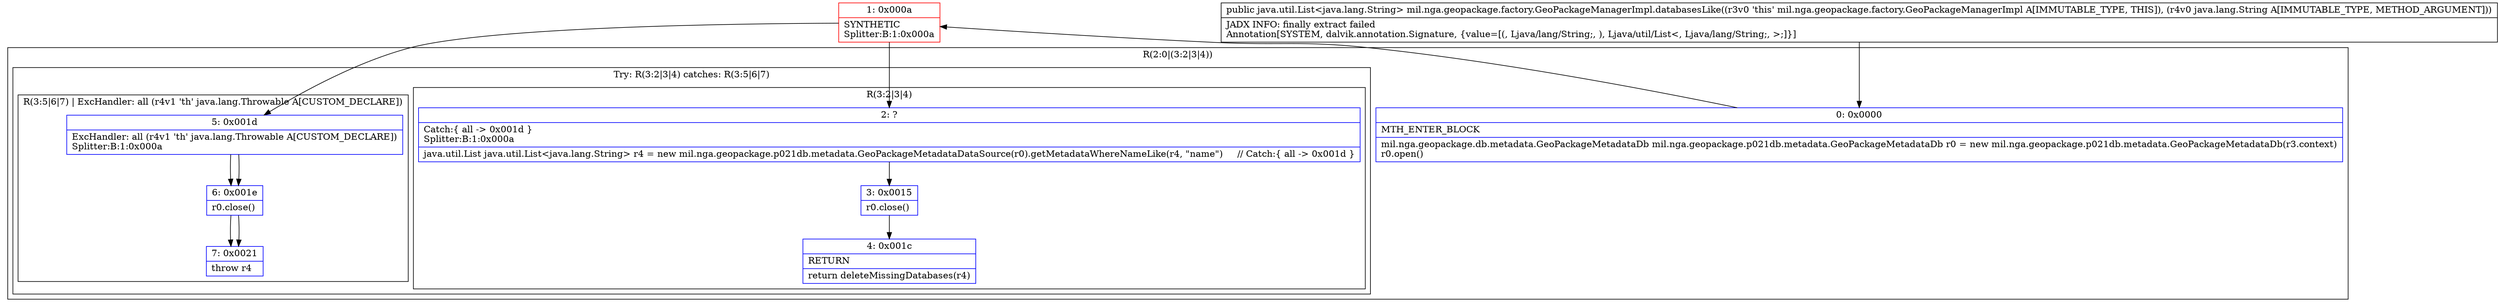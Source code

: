 digraph "CFG formil.nga.geopackage.factory.GeoPackageManagerImpl.databasesLike(Ljava\/lang\/String;)Ljava\/util\/List;" {
subgraph cluster_Region_529974968 {
label = "R(2:0|(3:2|3|4))";
node [shape=record,color=blue];
Node_0 [shape=record,label="{0\:\ 0x0000|MTH_ENTER_BLOCK\l|mil.nga.geopackage.db.metadata.GeoPackageMetadataDb mil.nga.geopackage.p021db.metadata.GeoPackageMetadataDb r0 = new mil.nga.geopackage.p021db.metadata.GeoPackageMetadataDb(r3.context)\lr0.open()\l}"];
subgraph cluster_TryCatchRegion_1838016059 {
label = "Try: R(3:2|3|4) catches: R(3:5|6|7)";
node [shape=record,color=blue];
subgraph cluster_Region_2136232319 {
label = "R(3:2|3|4)";
node [shape=record,color=blue];
Node_2 [shape=record,label="{2\:\ ?|Catch:\{ all \-\> 0x001d \}\lSplitter:B:1:0x000a\l|java.util.List java.util.List\<java.lang.String\> r4 = new mil.nga.geopackage.p021db.metadata.GeoPackageMetadataDataSource(r0).getMetadataWhereNameLike(r4, \"name\")     \/\/ Catch:\{ all \-\> 0x001d \}\l}"];
Node_3 [shape=record,label="{3\:\ 0x0015|r0.close()\l}"];
Node_4 [shape=record,label="{4\:\ 0x001c|RETURN\l|return deleteMissingDatabases(r4)\l}"];
}
subgraph cluster_Region_1607369516 {
label = "R(3:5|6|7) | ExcHandler: all (r4v1 'th' java.lang.Throwable A[CUSTOM_DECLARE])\l";
node [shape=record,color=blue];
Node_5 [shape=record,label="{5\:\ 0x001d|ExcHandler: all (r4v1 'th' java.lang.Throwable A[CUSTOM_DECLARE])\lSplitter:B:1:0x000a\l}"];
Node_6 [shape=record,label="{6\:\ 0x001e|r0.close()\l}"];
Node_7 [shape=record,label="{7\:\ 0x0021|throw r4\l}"];
}
}
}
subgraph cluster_Region_1607369516 {
label = "R(3:5|6|7) | ExcHandler: all (r4v1 'th' java.lang.Throwable A[CUSTOM_DECLARE])\l";
node [shape=record,color=blue];
Node_5 [shape=record,label="{5\:\ 0x001d|ExcHandler: all (r4v1 'th' java.lang.Throwable A[CUSTOM_DECLARE])\lSplitter:B:1:0x000a\l}"];
Node_6 [shape=record,label="{6\:\ 0x001e|r0.close()\l}"];
Node_7 [shape=record,label="{7\:\ 0x0021|throw r4\l}"];
}
Node_1 [shape=record,color=red,label="{1\:\ 0x000a|SYNTHETIC\lSplitter:B:1:0x000a\l}"];
MethodNode[shape=record,label="{public java.util.List\<java.lang.String\> mil.nga.geopackage.factory.GeoPackageManagerImpl.databasesLike((r3v0 'this' mil.nga.geopackage.factory.GeoPackageManagerImpl A[IMMUTABLE_TYPE, THIS]), (r4v0 java.lang.String A[IMMUTABLE_TYPE, METHOD_ARGUMENT]))  | JADX INFO: finally extract failed\lAnnotation[SYSTEM, dalvik.annotation.Signature, \{value=[(, Ljava\/lang\/String;, ), Ljava\/util\/List\<, Ljava\/lang\/String;, \>;]\}]\l}"];
MethodNode -> Node_0;
Node_0 -> Node_1;
Node_2 -> Node_3;
Node_3 -> Node_4;
Node_5 -> Node_6;
Node_6 -> Node_7;
Node_5 -> Node_6;
Node_6 -> Node_7;
Node_1 -> Node_2;
Node_1 -> Node_5;
}


